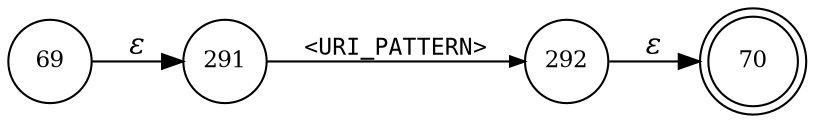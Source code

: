 digraph ATN {
rankdir=LR;
s70[fontsize=11, label="70", shape=doublecircle, fixedsize=true, width=.6];
s291[fontsize=11,label="291", shape=circle, fixedsize=true, width=.55, peripheries=1];
s292[fontsize=11,label="292", shape=circle, fixedsize=true, width=.55, peripheries=1];
s69[fontsize=11,label="69", shape=circle, fixedsize=true, width=.55, peripheries=1];
s69 -> s291 [fontname="Times-Italic", label="&epsilon;"];
s291 -> s292 [fontsize=11, fontname="Courier", arrowsize=.7, label = "<URI_PATTERN>", arrowhead = normal];
s292 -> s70 [fontname="Times-Italic", label="&epsilon;"];
}